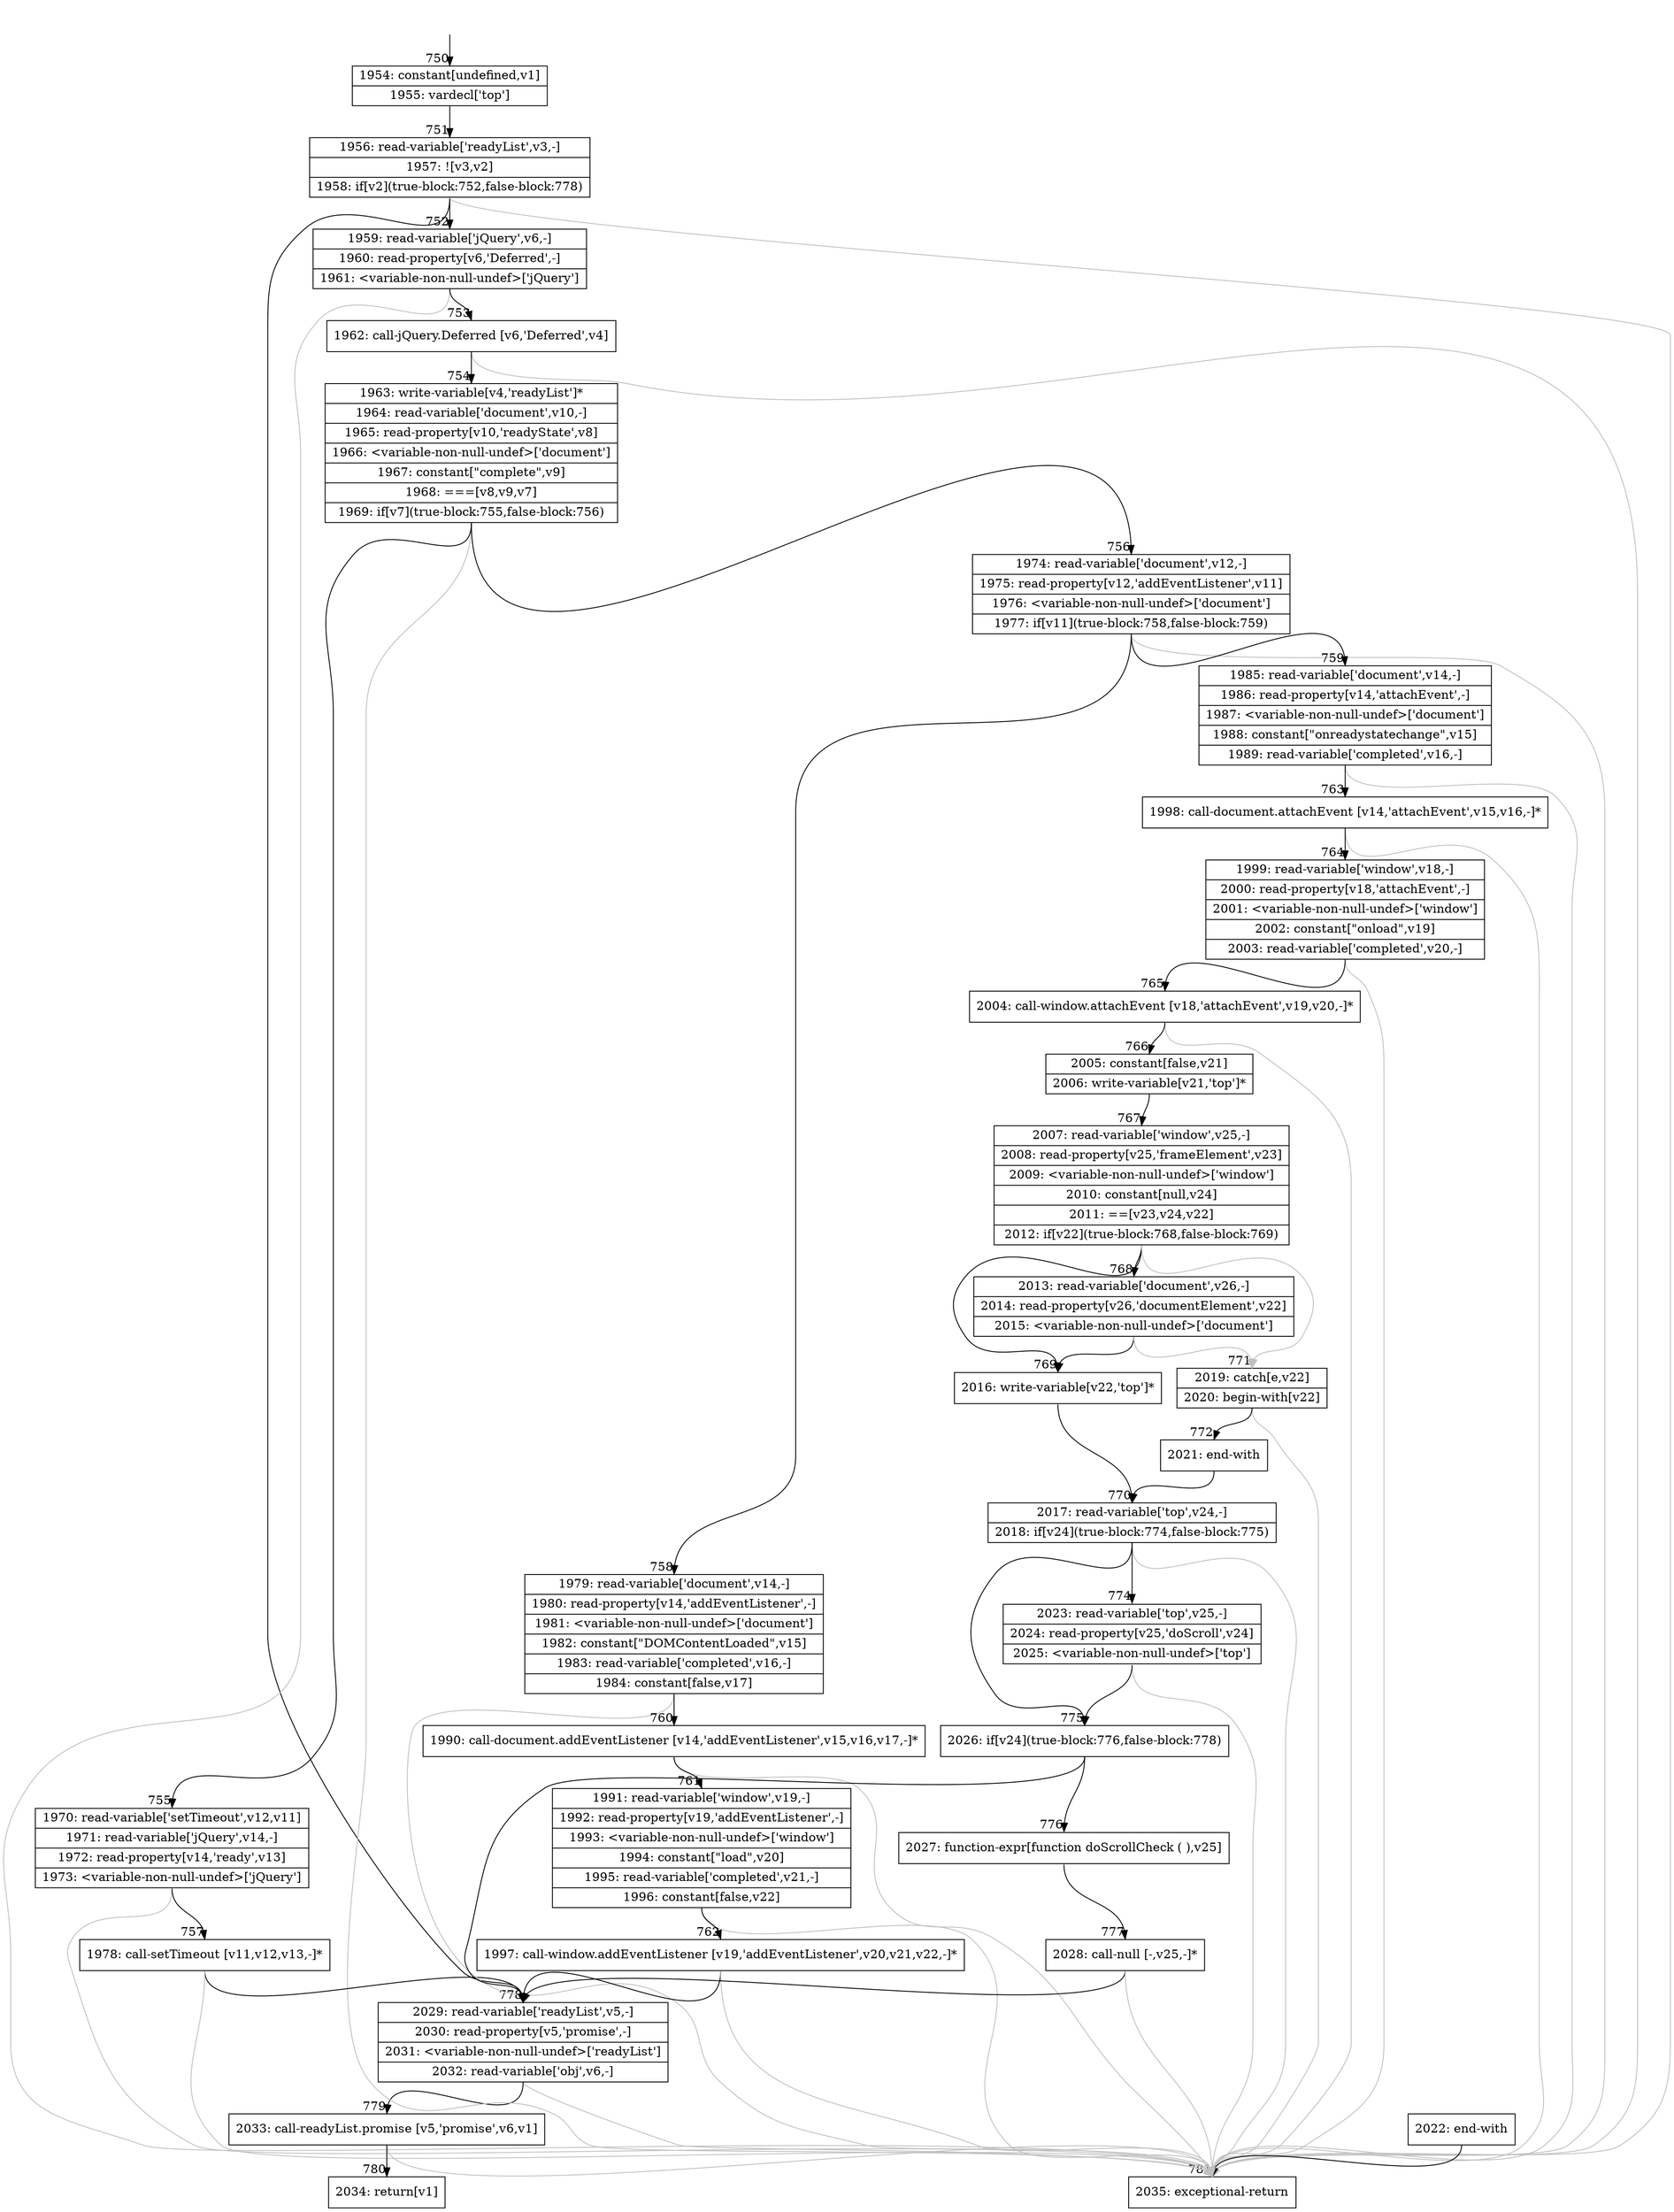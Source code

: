 digraph {
rankdir="TD"
BB_entry53[shape=none,label=""];
BB_entry53 -> BB750 [tailport=s, headport=n, headlabel="    750"]
BB750 [shape=record label="{1954: constant[undefined,v1]|1955: vardecl['top']}" ] 
BB750 -> BB751 [tailport=s, headport=n, headlabel="      751"]
BB751 [shape=record label="{1956: read-variable['readyList',v3,-]|1957: ![v3,v2]|1958: if[v2](true-block:752,false-block:778)}" ] 
BB751 -> BB752 [tailport=s, headport=n, headlabel="      752"]
BB751 -> BB778 [tailport=s, headport=n, headlabel="      778"]
BB751 -> BB781 [tailport=s, headport=n, color=gray, headlabel="      781"]
BB752 [shape=record label="{1959: read-variable['jQuery',v6,-]|1960: read-property[v6,'Deferred',-]|1961: \<variable-non-null-undef\>['jQuery']}" ] 
BB752 -> BB753 [tailport=s, headport=n, headlabel="      753"]
BB752 -> BB781 [tailport=s, headport=n, color=gray]
BB753 [shape=record label="{1962: call-jQuery.Deferred [v6,'Deferred',v4]}" ] 
BB753 -> BB754 [tailport=s, headport=n, headlabel="      754"]
BB753 -> BB781 [tailport=s, headport=n, color=gray]
BB754 [shape=record label="{1963: write-variable[v4,'readyList']*|1964: read-variable['document',v10,-]|1965: read-property[v10,'readyState',v8]|1966: \<variable-non-null-undef\>['document']|1967: constant[\"complete\",v9]|1968: ===[v8,v9,v7]|1969: if[v7](true-block:755,false-block:756)}" ] 
BB754 -> BB755 [tailport=s, headport=n, headlabel="      755"]
BB754 -> BB756 [tailport=s, headport=n, headlabel="      756"]
BB754 -> BB781 [tailport=s, headport=n, color=gray]
BB755 [shape=record label="{1970: read-variable['setTimeout',v12,v11]|1971: read-variable['jQuery',v14,-]|1972: read-property[v14,'ready',v13]|1973: \<variable-non-null-undef\>['jQuery']}" ] 
BB755 -> BB757 [tailport=s, headport=n, headlabel="      757"]
BB755 -> BB781 [tailport=s, headport=n, color=gray]
BB756 [shape=record label="{1974: read-variable['document',v12,-]|1975: read-property[v12,'addEventListener',v11]|1976: \<variable-non-null-undef\>['document']|1977: if[v11](true-block:758,false-block:759)}" ] 
BB756 -> BB758 [tailport=s, headport=n, headlabel="      758"]
BB756 -> BB759 [tailport=s, headport=n, headlabel="      759"]
BB756 -> BB781 [tailport=s, headport=n, color=gray]
BB757 [shape=record label="{1978: call-setTimeout [v11,v12,v13,-]*}" ] 
BB757 -> BB778 [tailport=s, headport=n]
BB757 -> BB781 [tailport=s, headport=n, color=gray]
BB758 [shape=record label="{1979: read-variable['document',v14,-]|1980: read-property[v14,'addEventListener',-]|1981: \<variable-non-null-undef\>['document']|1982: constant[\"DOMContentLoaded\",v15]|1983: read-variable['completed',v16,-]|1984: constant[false,v17]}" ] 
BB758 -> BB760 [tailport=s, headport=n, headlabel="      760"]
BB758 -> BB781 [tailport=s, headport=n, color=gray]
BB759 [shape=record label="{1985: read-variable['document',v14,-]|1986: read-property[v14,'attachEvent',-]|1987: \<variable-non-null-undef\>['document']|1988: constant[\"onreadystatechange\",v15]|1989: read-variable['completed',v16,-]}" ] 
BB759 -> BB763 [tailport=s, headport=n, headlabel="      763"]
BB759 -> BB781 [tailport=s, headport=n, color=gray]
BB760 [shape=record label="{1990: call-document.addEventListener [v14,'addEventListener',v15,v16,v17,-]*}" ] 
BB760 -> BB761 [tailport=s, headport=n, headlabel="      761"]
BB760 -> BB781 [tailport=s, headport=n, color=gray]
BB761 [shape=record label="{1991: read-variable['window',v19,-]|1992: read-property[v19,'addEventListener',-]|1993: \<variable-non-null-undef\>['window']|1994: constant[\"load\",v20]|1995: read-variable['completed',v21,-]|1996: constant[false,v22]}" ] 
BB761 -> BB762 [tailport=s, headport=n, headlabel="      762"]
BB761 -> BB781 [tailport=s, headport=n, color=gray]
BB762 [shape=record label="{1997: call-window.addEventListener [v19,'addEventListener',v20,v21,v22,-]*}" ] 
BB762 -> BB778 [tailport=s, headport=n]
BB762 -> BB781 [tailport=s, headport=n, color=gray]
BB763 [shape=record label="{1998: call-document.attachEvent [v14,'attachEvent',v15,v16,-]*}" ] 
BB763 -> BB764 [tailport=s, headport=n, headlabel="      764"]
BB763 -> BB781 [tailport=s, headport=n, color=gray]
BB764 [shape=record label="{1999: read-variable['window',v18,-]|2000: read-property[v18,'attachEvent',-]|2001: \<variable-non-null-undef\>['window']|2002: constant[\"onload\",v19]|2003: read-variable['completed',v20,-]}" ] 
BB764 -> BB765 [tailport=s, headport=n, headlabel="      765"]
BB764 -> BB781 [tailport=s, headport=n, color=gray]
BB765 [shape=record label="{2004: call-window.attachEvent [v18,'attachEvent',v19,v20,-]*}" ] 
BB765 -> BB766 [tailport=s, headport=n, headlabel="      766"]
BB765 -> BB781 [tailport=s, headport=n, color=gray]
BB766 [shape=record label="{2005: constant[false,v21]|2006: write-variable[v21,'top']*}" ] 
BB766 -> BB767 [tailport=s, headport=n, headlabel="      767"]
BB767 [shape=record label="{2007: read-variable['window',v25,-]|2008: read-property[v25,'frameElement',v23]|2009: \<variable-non-null-undef\>['window']|2010: constant[null,v24]|2011: ==[v23,v24,v22]|2012: if[v22](true-block:768,false-block:769)}" ] 
BB767 -> BB769 [tailport=s, headport=n, headlabel="      769"]
BB767 -> BB768 [tailport=s, headport=n, headlabel="      768"]
BB767 -> BB771 [tailport=s, headport=n, color=gray, headlabel="      771"]
BB768 [shape=record label="{2013: read-variable['document',v26,-]|2014: read-property[v26,'documentElement',v22]|2015: \<variable-non-null-undef\>['document']}" ] 
BB768 -> BB769 [tailport=s, headport=n]
BB768 -> BB771 [tailport=s, headport=n, color=gray]
BB769 [shape=record label="{2016: write-variable[v22,'top']*}" ] 
BB769 -> BB770 [tailport=s, headport=n, headlabel="      770"]
BB770 [shape=record label="{2017: read-variable['top',v24,-]|2018: if[v24](true-block:774,false-block:775)}" ] 
BB770 -> BB775 [tailport=s, headport=n, headlabel="      775"]
BB770 -> BB774 [tailport=s, headport=n, headlabel="      774"]
BB770 -> BB781 [tailport=s, headport=n, color=gray]
BB771 [shape=record label="{2019: catch[e,v22]|2020: begin-with[v22]}" ] 
BB771 -> BB772 [tailport=s, headport=n, headlabel="      772"]
BB771 -> BB781 [tailport=s, headport=n, color=gray]
BB772 [shape=record label="{2021: end-with}" ] 
BB772 -> BB770 [tailport=s, headport=n]
BB773 [shape=record label="{2022: end-with}" ] 
BB773 -> BB781 [tailport=s, headport=n]
BB774 [shape=record label="{2023: read-variable['top',v25,-]|2024: read-property[v25,'doScroll',v24]|2025: \<variable-non-null-undef\>['top']}" ] 
BB774 -> BB775 [tailport=s, headport=n]
BB774 -> BB781 [tailport=s, headport=n, color=gray]
BB775 [shape=record label="{2026: if[v24](true-block:776,false-block:778)}" ] 
BB775 -> BB776 [tailport=s, headport=n, headlabel="      776"]
BB775 -> BB778 [tailport=s, headport=n]
BB776 [shape=record label="{2027: function-expr[function doScrollCheck ( ),v25]}" ] 
BB776 -> BB777 [tailport=s, headport=n, headlabel="      777"]
BB777 [shape=record label="{2028: call-null [-,v25,-]*}" ] 
BB777 -> BB778 [tailport=s, headport=n]
BB777 -> BB781 [tailport=s, headport=n, color=gray]
BB778 [shape=record label="{2029: read-variable['readyList',v5,-]|2030: read-property[v5,'promise',-]|2031: \<variable-non-null-undef\>['readyList']|2032: read-variable['obj',v6,-]}" ] 
BB778 -> BB779 [tailport=s, headport=n, headlabel="      779"]
BB778 -> BB781 [tailport=s, headport=n, color=gray]
BB779 [shape=record label="{2033: call-readyList.promise [v5,'promise',v6,v1]}" ] 
BB779 -> BB780 [tailport=s, headport=n, headlabel="      780"]
BB779 -> BB781 [tailport=s, headport=n, color=gray]
BB780 [shape=record label="{2034: return[v1]}" ] 
BB781 [shape=record label="{2035: exceptional-return}" ] 
//#$~ 943
}
